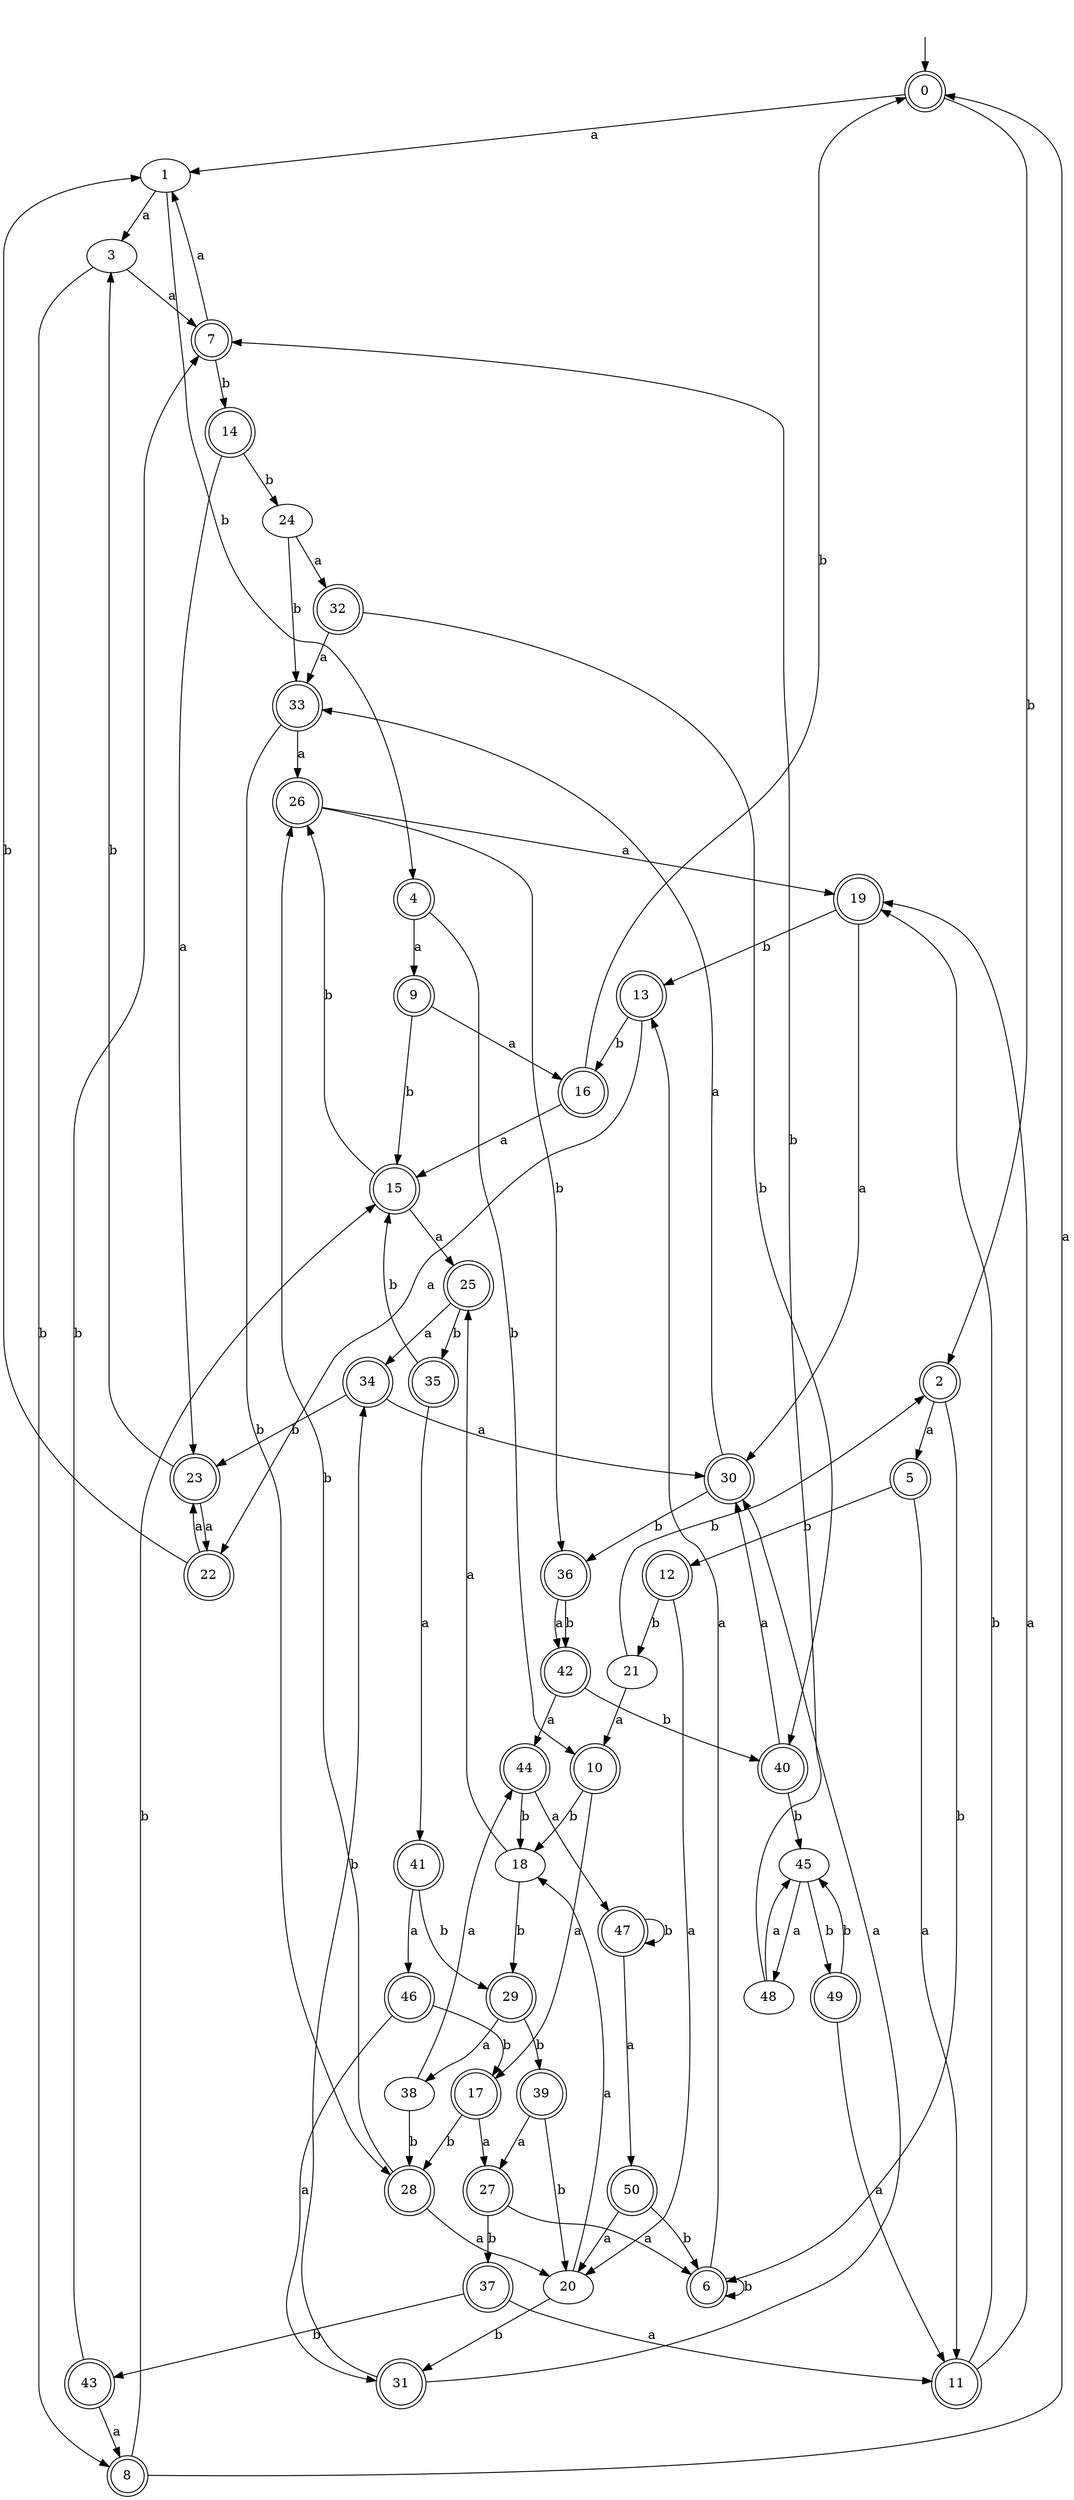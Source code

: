 digraph RandomDFA {
  __start0 [label="", shape=none];
  __start0 -> 0 [label=""];
  0 [shape=circle] [shape=doublecircle]
  0 -> 1 [label="a"]
  0 -> 2 [label="b"]
  1
  1 -> 3 [label="a"]
  1 -> 4 [label="b"]
  2 [shape=doublecircle]
  2 -> 5 [label="a"]
  2 -> 6 [label="b"]
  3
  3 -> 7 [label="a"]
  3 -> 8 [label="b"]
  4 [shape=doublecircle]
  4 -> 9 [label="a"]
  4 -> 10 [label="b"]
  5 [shape=doublecircle]
  5 -> 11 [label="a"]
  5 -> 12 [label="b"]
  6 [shape=doublecircle]
  6 -> 13 [label="a"]
  6 -> 6 [label="b"]
  7 [shape=doublecircle]
  7 -> 1 [label="a"]
  7 -> 14 [label="b"]
  8 [shape=doublecircle]
  8 -> 0 [label="a"]
  8 -> 15 [label="b"]
  9 [shape=doublecircle]
  9 -> 16 [label="a"]
  9 -> 15 [label="b"]
  10 [shape=doublecircle]
  10 -> 17 [label="a"]
  10 -> 18 [label="b"]
  11 [shape=doublecircle]
  11 -> 19 [label="a"]
  11 -> 19 [label="b"]
  12 [shape=doublecircle]
  12 -> 20 [label="a"]
  12 -> 21 [label="b"]
  13 [shape=doublecircle]
  13 -> 22 [label="a"]
  13 -> 16 [label="b"]
  14 [shape=doublecircle]
  14 -> 23 [label="a"]
  14 -> 24 [label="b"]
  15 [shape=doublecircle]
  15 -> 25 [label="a"]
  15 -> 26 [label="b"]
  16 [shape=doublecircle]
  16 -> 15 [label="a"]
  16 -> 0 [label="b"]
  17 [shape=doublecircle]
  17 -> 27 [label="a"]
  17 -> 28 [label="b"]
  18
  18 -> 25 [label="a"]
  18 -> 29 [label="b"]
  19 [shape=doublecircle]
  19 -> 30 [label="a"]
  19 -> 13 [label="b"]
  20
  20 -> 18 [label="a"]
  20 -> 31 [label="b"]
  21
  21 -> 10 [label="a"]
  21 -> 2 [label="b"]
  22 [shape=doublecircle]
  22 -> 23 [label="a"]
  22 -> 1 [label="b"]
  23 [shape=doublecircle]
  23 -> 22 [label="a"]
  23 -> 3 [label="b"]
  24
  24 -> 32 [label="a"]
  24 -> 33 [label="b"]
  25 [shape=doublecircle]
  25 -> 34 [label="a"]
  25 -> 35 [label="b"]
  26 [shape=doublecircle]
  26 -> 19 [label="a"]
  26 -> 36 [label="b"]
  27 [shape=doublecircle]
  27 -> 6 [label="a"]
  27 -> 37 [label="b"]
  28 [shape=doublecircle]
  28 -> 20 [label="a"]
  28 -> 26 [label="b"]
  29 [shape=doublecircle]
  29 -> 38 [label="a"]
  29 -> 39 [label="b"]
  30 [shape=doublecircle]
  30 -> 33 [label="a"]
  30 -> 36 [label="b"]
  31 [shape=doublecircle]
  31 -> 30 [label="a"]
  31 -> 34 [label="b"]
  32 [shape=doublecircle]
  32 -> 33 [label="a"]
  32 -> 40 [label="b"]
  33 [shape=doublecircle]
  33 -> 26 [label="a"]
  33 -> 28 [label="b"]
  34 [shape=doublecircle]
  34 -> 30 [label="a"]
  34 -> 23 [label="b"]
  35 [shape=doublecircle]
  35 -> 41 [label="a"]
  35 -> 15 [label="b"]
  36 [shape=doublecircle]
  36 -> 42 [label="a"]
  36 -> 42 [label="b"]
  37 [shape=doublecircle]
  37 -> 11 [label="a"]
  37 -> 43 [label="b"]
  38
  38 -> 44 [label="a"]
  38 -> 28 [label="b"]
  39 [shape=doublecircle]
  39 -> 27 [label="a"]
  39 -> 20 [label="b"]
  40 [shape=doublecircle]
  40 -> 30 [label="a"]
  40 -> 45 [label="b"]
  41 [shape=doublecircle]
  41 -> 46 [label="a"]
  41 -> 29 [label="b"]
  42 [shape=doublecircle]
  42 -> 44 [label="a"]
  42 -> 40 [label="b"]
  43 [shape=doublecircle]
  43 -> 8 [label="a"]
  43 -> 7 [label="b"]
  44 [shape=doublecircle]
  44 -> 47 [label="a"]
  44 -> 18 [label="b"]
  45
  45 -> 48 [label="a"]
  45 -> 49 [label="b"]
  46 [shape=doublecircle]
  46 -> 31 [label="a"]
  46 -> 17 [label="b"]
  47 [shape=doublecircle]
  47 -> 50 [label="a"]
  47 -> 47 [label="b"]
  48
  48 -> 45 [label="a"]
  48 -> 7 [label="b"]
  49 [shape=doublecircle]
  49 -> 11 [label="a"]
  49 -> 45 [label="b"]
  50 [shape=doublecircle]
  50 -> 20 [label="a"]
  50 -> 6 [label="b"]
}
